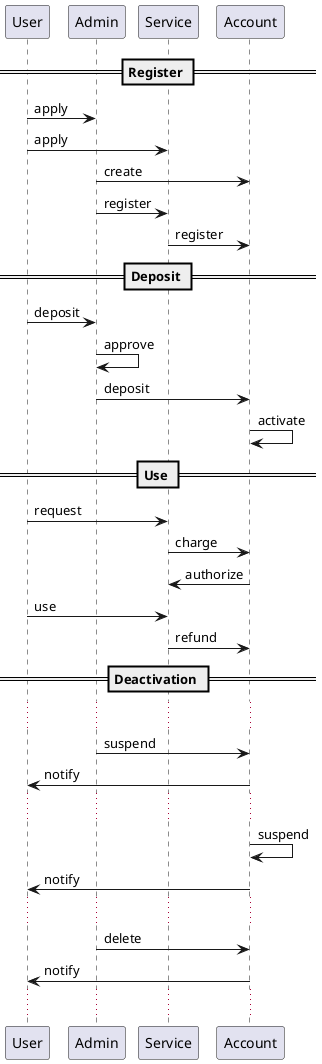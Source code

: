 @startuml
== Register ==
User->Admin: apply
User->Service: apply
Admin->Account: create
Admin->Service:register
Service->Account:register
== Deposit ==
User->Admin: deposit
Admin->Admin:approve
Admin->Account: deposit
Account->Account: activate
== Use ==
User->Service: request
Service->Account: charge
Account->Service: authorize
User->Service: use
Service->Account: refund
== Deactivation ==
...
Admin->Account: suspend
Account->User: notify
...
Account->Account: suspend
Account->User: notify
...
Admin->Account: delete
Account->User: notify
...
@enduml